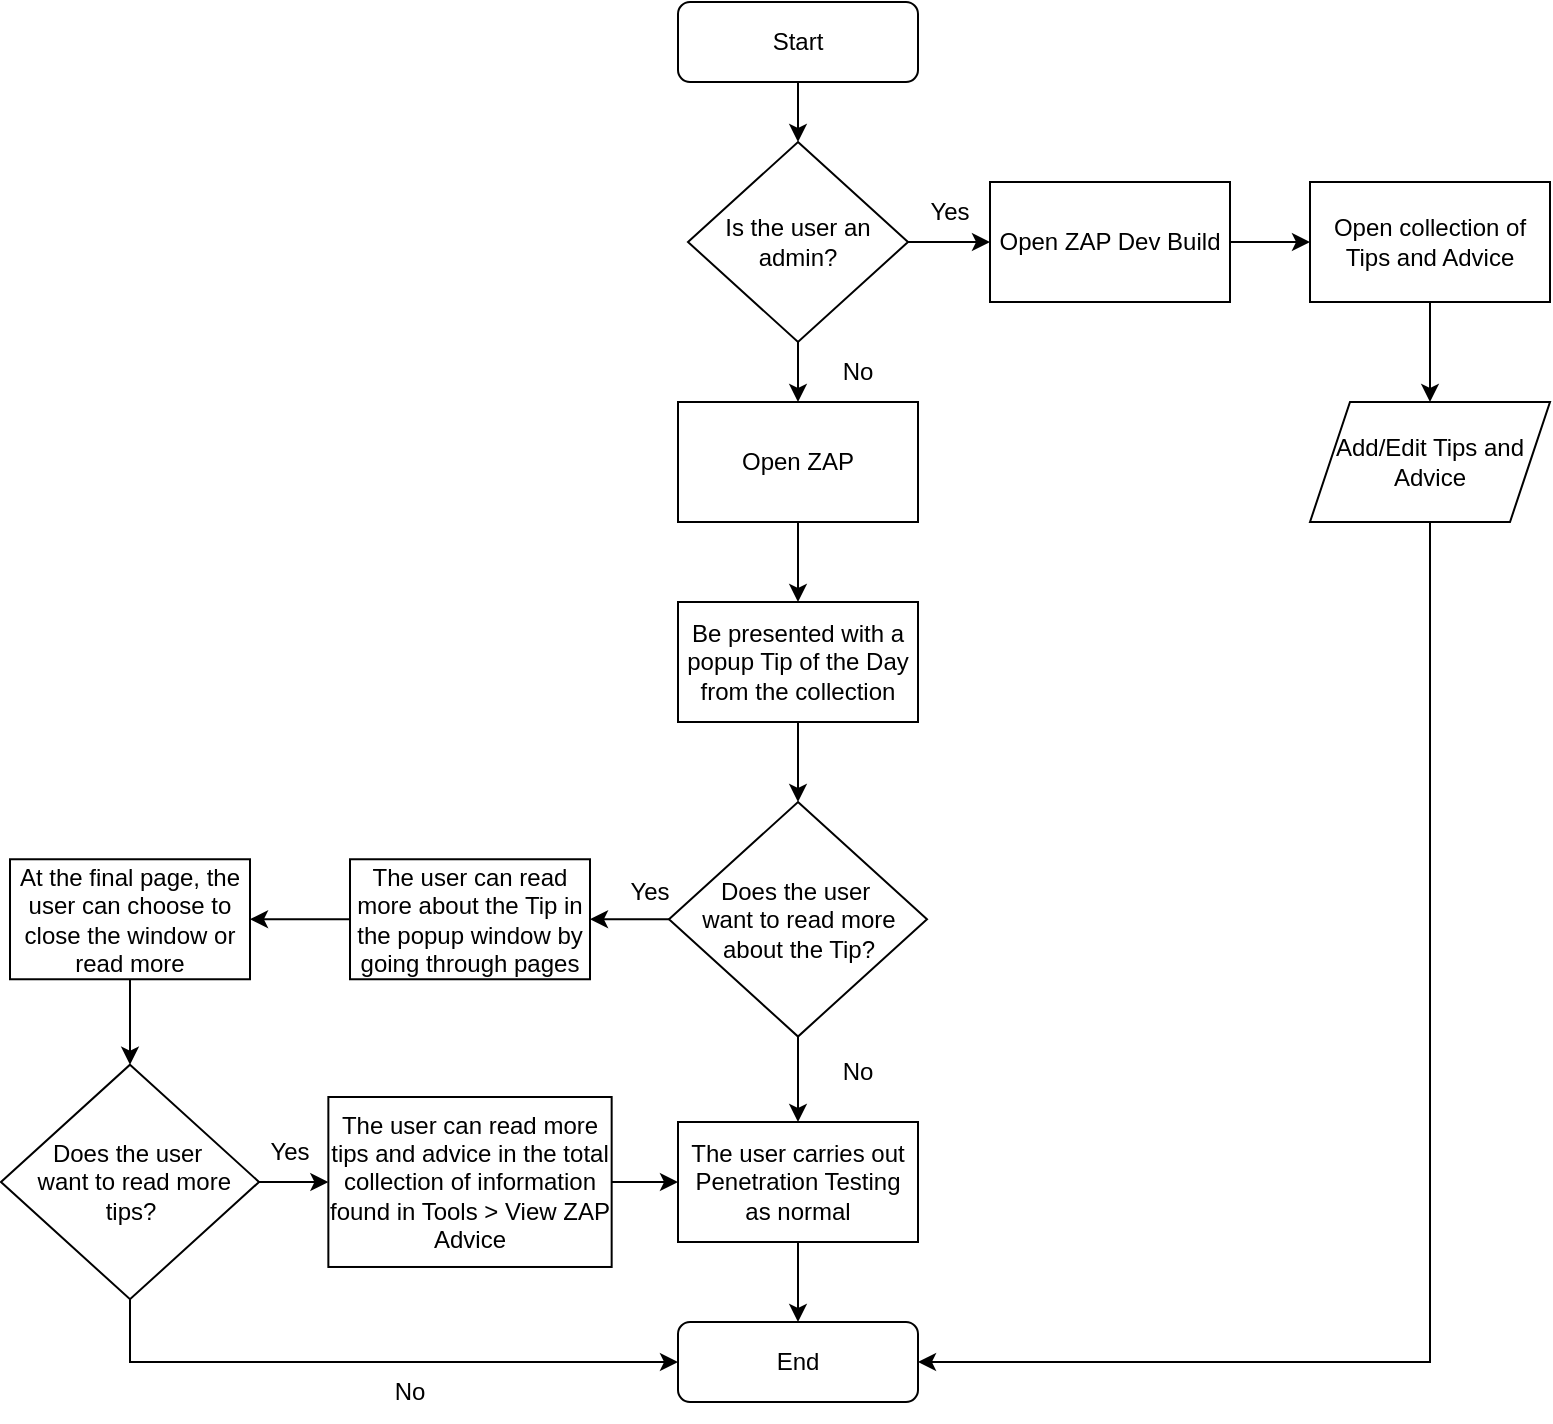 <mxfile version="26.0.16">
  <diagram id="C5RBs43oDa-KdzZeNtuy" name="Page-1">
    <mxGraphModel dx="744" dy="876" grid="1" gridSize="10" guides="1" tooltips="1" connect="1" arrows="1" fold="1" page="1" pageScale="1" pageWidth="827" pageHeight="1169" math="0" shadow="0">
      <root>
        <mxCell id="WIyWlLk6GJQsqaUBKTNV-0" />
        <mxCell id="WIyWlLk6GJQsqaUBKTNV-1" parent="WIyWlLk6GJQsqaUBKTNV-0" />
        <mxCell id="EmTTqNfjeitcgYpymJA3-23" style="edgeStyle=orthogonalEdgeStyle;rounded=0;orthogonalLoop=1;jettySize=auto;html=1;" edge="1" parent="WIyWlLk6GJQsqaUBKTNV-1" source="WIyWlLk6GJQsqaUBKTNV-3" target="EmTTqNfjeitcgYpymJA3-1">
          <mxGeometry relative="1" as="geometry" />
        </mxCell>
        <mxCell id="WIyWlLk6GJQsqaUBKTNV-3" value="Start" style="rounded=1;whiteSpace=wrap;html=1;fontSize=12;glass=0;strokeWidth=1;shadow=0;" parent="WIyWlLk6GJQsqaUBKTNV-1" vertex="1">
          <mxGeometry x="354" y="20" width="120" height="40" as="geometry" />
        </mxCell>
        <mxCell id="WIyWlLk6GJQsqaUBKTNV-11" value="End" style="rounded=1;whiteSpace=wrap;html=1;fontSize=12;glass=0;strokeWidth=1;shadow=0;" parent="WIyWlLk6GJQsqaUBKTNV-1" vertex="1">
          <mxGeometry x="354" y="680" width="120" height="40" as="geometry" />
        </mxCell>
        <mxCell id="EmTTqNfjeitcgYpymJA3-15" style="edgeStyle=orthogonalEdgeStyle;rounded=0;orthogonalLoop=1;jettySize=auto;html=1;" edge="1" parent="WIyWlLk6GJQsqaUBKTNV-1" source="EmTTqNfjeitcgYpymJA3-0" target="EmTTqNfjeitcgYpymJA3-11">
          <mxGeometry relative="1" as="geometry" />
        </mxCell>
        <mxCell id="EmTTqNfjeitcgYpymJA3-0" value="Open ZAP" style="rounded=0;whiteSpace=wrap;html=1;" vertex="1" parent="WIyWlLk6GJQsqaUBKTNV-1">
          <mxGeometry x="354" y="220" width="120" height="60" as="geometry" />
        </mxCell>
        <mxCell id="EmTTqNfjeitcgYpymJA3-3" style="edgeStyle=orthogonalEdgeStyle;rounded=0;orthogonalLoop=1;jettySize=auto;html=1;" edge="1" parent="WIyWlLk6GJQsqaUBKTNV-1" source="EmTTqNfjeitcgYpymJA3-1" target="EmTTqNfjeitcgYpymJA3-0">
          <mxGeometry relative="1" as="geometry" />
        </mxCell>
        <mxCell id="EmTTqNfjeitcgYpymJA3-5" style="edgeStyle=orthogonalEdgeStyle;rounded=0;orthogonalLoop=1;jettySize=auto;html=1;" edge="1" parent="WIyWlLk6GJQsqaUBKTNV-1" source="EmTTqNfjeitcgYpymJA3-1" target="EmTTqNfjeitcgYpymJA3-4">
          <mxGeometry relative="1" as="geometry" />
        </mxCell>
        <mxCell id="EmTTqNfjeitcgYpymJA3-1" value="Is the user an admin?" style="rhombus;whiteSpace=wrap;html=1;" vertex="1" parent="WIyWlLk6GJQsqaUBKTNV-1">
          <mxGeometry x="359" y="90" width="110" height="100" as="geometry" />
        </mxCell>
        <mxCell id="EmTTqNfjeitcgYpymJA3-35" style="edgeStyle=orthogonalEdgeStyle;rounded=0;orthogonalLoop=1;jettySize=auto;html=1;" edge="1" parent="WIyWlLk6GJQsqaUBKTNV-1" source="EmTTqNfjeitcgYpymJA3-2" target="WIyWlLk6GJQsqaUBKTNV-11">
          <mxGeometry relative="1" as="geometry">
            <mxPoint x="730" y="710" as="targetPoint" />
            <Array as="points">
              <mxPoint x="730" y="700" />
            </Array>
          </mxGeometry>
        </mxCell>
        <mxCell id="EmTTqNfjeitcgYpymJA3-2" value="Add/Edit Tips and Advice" style="shape=parallelogram;perimeter=parallelogramPerimeter;whiteSpace=wrap;html=1;fixedSize=1;" vertex="1" parent="WIyWlLk6GJQsqaUBKTNV-1">
          <mxGeometry x="670" y="220" width="120" height="60" as="geometry" />
        </mxCell>
        <mxCell id="EmTTqNfjeitcgYpymJA3-9" style="edgeStyle=orthogonalEdgeStyle;rounded=0;orthogonalLoop=1;jettySize=auto;html=1;" edge="1" parent="WIyWlLk6GJQsqaUBKTNV-1" source="EmTTqNfjeitcgYpymJA3-4" target="EmTTqNfjeitcgYpymJA3-8">
          <mxGeometry relative="1" as="geometry" />
        </mxCell>
        <mxCell id="EmTTqNfjeitcgYpymJA3-4" value="Open ZAP Dev Build" style="rounded=0;whiteSpace=wrap;html=1;" vertex="1" parent="WIyWlLk6GJQsqaUBKTNV-1">
          <mxGeometry x="510" y="110" width="120" height="60" as="geometry" />
        </mxCell>
        <mxCell id="EmTTqNfjeitcgYpymJA3-6" value="No" style="text;html=1;align=center;verticalAlign=middle;whiteSpace=wrap;rounded=0;" vertex="1" parent="WIyWlLk6GJQsqaUBKTNV-1">
          <mxGeometry x="414" y="190" width="60" height="30" as="geometry" />
        </mxCell>
        <mxCell id="EmTTqNfjeitcgYpymJA3-7" value="Yes" style="text;html=1;align=center;verticalAlign=middle;whiteSpace=wrap;rounded=0;" vertex="1" parent="WIyWlLk6GJQsqaUBKTNV-1">
          <mxGeometry x="460" y="110" width="60" height="30" as="geometry" />
        </mxCell>
        <mxCell id="EmTTqNfjeitcgYpymJA3-10" style="edgeStyle=orthogonalEdgeStyle;rounded=0;orthogonalLoop=1;jettySize=auto;html=1;" edge="1" parent="WIyWlLk6GJQsqaUBKTNV-1" source="EmTTqNfjeitcgYpymJA3-8" target="EmTTqNfjeitcgYpymJA3-2">
          <mxGeometry relative="1" as="geometry" />
        </mxCell>
        <mxCell id="EmTTqNfjeitcgYpymJA3-8" value="Open collection of Tips and Advice" style="rounded=0;whiteSpace=wrap;html=1;" vertex="1" parent="WIyWlLk6GJQsqaUBKTNV-1">
          <mxGeometry x="670" y="110" width="120" height="60" as="geometry" />
        </mxCell>
        <mxCell id="EmTTqNfjeitcgYpymJA3-16" style="edgeStyle=orthogonalEdgeStyle;rounded=0;orthogonalLoop=1;jettySize=auto;html=1;" edge="1" parent="WIyWlLk6GJQsqaUBKTNV-1" source="EmTTqNfjeitcgYpymJA3-11" target="EmTTqNfjeitcgYpymJA3-13">
          <mxGeometry relative="1" as="geometry" />
        </mxCell>
        <mxCell id="EmTTqNfjeitcgYpymJA3-11" value="Be presented with a popup Tip of the Day from the collection" style="rounded=0;whiteSpace=wrap;html=1;" vertex="1" parent="WIyWlLk6GJQsqaUBKTNV-1">
          <mxGeometry x="354" y="320" width="120" height="60" as="geometry" />
        </mxCell>
        <mxCell id="EmTTqNfjeitcgYpymJA3-18" style="edgeStyle=orthogonalEdgeStyle;rounded=0;orthogonalLoop=1;jettySize=auto;html=1;" edge="1" parent="WIyWlLk6GJQsqaUBKTNV-1" source="EmTTqNfjeitcgYpymJA3-13" target="EmTTqNfjeitcgYpymJA3-17">
          <mxGeometry relative="1" as="geometry" />
        </mxCell>
        <mxCell id="EmTTqNfjeitcgYpymJA3-26" style="edgeStyle=orthogonalEdgeStyle;rounded=0;orthogonalLoop=1;jettySize=auto;html=1;" edge="1" parent="WIyWlLk6GJQsqaUBKTNV-1" source="EmTTqNfjeitcgYpymJA3-13" target="EmTTqNfjeitcgYpymJA3-22">
          <mxGeometry relative="1" as="geometry" />
        </mxCell>
        <mxCell id="EmTTqNfjeitcgYpymJA3-13" value="Does the user&amp;nbsp;&lt;div&gt;want to read more about the Tip?&lt;/div&gt;" style="rhombus;whiteSpace=wrap;html=1;" vertex="1" parent="WIyWlLk6GJQsqaUBKTNV-1">
          <mxGeometry x="349.5" y="420" width="129" height="117.27" as="geometry" />
        </mxCell>
        <mxCell id="EmTTqNfjeitcgYpymJA3-14" style="edgeStyle=orthogonalEdgeStyle;rounded=0;orthogonalLoop=1;jettySize=auto;html=1;exitX=0.5;exitY=1;exitDx=0;exitDy=0;" edge="1" parent="WIyWlLk6GJQsqaUBKTNV-1" source="WIyWlLk6GJQsqaUBKTNV-11" target="WIyWlLk6GJQsqaUBKTNV-11">
          <mxGeometry relative="1" as="geometry" />
        </mxCell>
        <mxCell id="EmTTqNfjeitcgYpymJA3-21" style="edgeStyle=orthogonalEdgeStyle;rounded=0;orthogonalLoop=1;jettySize=auto;html=1;" edge="1" parent="WIyWlLk6GJQsqaUBKTNV-1" source="EmTTqNfjeitcgYpymJA3-17" target="WIyWlLk6GJQsqaUBKTNV-11">
          <mxGeometry relative="1" as="geometry" />
        </mxCell>
        <mxCell id="EmTTqNfjeitcgYpymJA3-17" value="The user carries out Penetration Testing as normal" style="rounded=0;whiteSpace=wrap;html=1;" vertex="1" parent="WIyWlLk6GJQsqaUBKTNV-1">
          <mxGeometry x="354" y="580" width="120" height="60" as="geometry" />
        </mxCell>
        <mxCell id="EmTTqNfjeitcgYpymJA3-20" value="No" style="text;html=1;align=center;verticalAlign=middle;whiteSpace=wrap;rounded=0;" vertex="1" parent="WIyWlLk6GJQsqaUBKTNV-1">
          <mxGeometry x="414" y="540" width="60" height="30" as="geometry" />
        </mxCell>
        <mxCell id="EmTTqNfjeitcgYpymJA3-27" style="edgeStyle=orthogonalEdgeStyle;rounded=0;orthogonalLoop=1;jettySize=auto;html=1;" edge="1" parent="WIyWlLk6GJQsqaUBKTNV-1" source="EmTTqNfjeitcgYpymJA3-22" target="EmTTqNfjeitcgYpymJA3-24">
          <mxGeometry relative="1" as="geometry" />
        </mxCell>
        <mxCell id="EmTTqNfjeitcgYpymJA3-22" value="The user can read more about the Tip in the popup window by going through pages" style="rounded=0;whiteSpace=wrap;html=1;" vertex="1" parent="WIyWlLk6GJQsqaUBKTNV-1">
          <mxGeometry x="190" y="448.63" width="120" height="60" as="geometry" />
        </mxCell>
        <mxCell id="EmTTqNfjeitcgYpymJA3-28" style="edgeStyle=orthogonalEdgeStyle;rounded=0;orthogonalLoop=1;jettySize=auto;html=1;" edge="1" parent="WIyWlLk6GJQsqaUBKTNV-1" source="EmTTqNfjeitcgYpymJA3-24" target="EmTTqNfjeitcgYpymJA3-25">
          <mxGeometry relative="1" as="geometry" />
        </mxCell>
        <mxCell id="EmTTqNfjeitcgYpymJA3-24" value="At the final page, the user can choose to close the window or read more" style="rounded=0;whiteSpace=wrap;html=1;" vertex="1" parent="WIyWlLk6GJQsqaUBKTNV-1">
          <mxGeometry x="20" y="448.63" width="120" height="60" as="geometry" />
        </mxCell>
        <mxCell id="EmTTqNfjeitcgYpymJA3-29" style="edgeStyle=orthogonalEdgeStyle;rounded=0;orthogonalLoop=1;jettySize=auto;html=1;" edge="1" parent="WIyWlLk6GJQsqaUBKTNV-1" source="EmTTqNfjeitcgYpymJA3-25" target="WIyWlLk6GJQsqaUBKTNV-11">
          <mxGeometry relative="1" as="geometry">
            <mxPoint x="320" y="680" as="targetPoint" />
            <Array as="points">
              <mxPoint x="80" y="700" />
            </Array>
          </mxGeometry>
        </mxCell>
        <mxCell id="EmTTqNfjeitcgYpymJA3-32" style="edgeStyle=orthogonalEdgeStyle;rounded=0;orthogonalLoop=1;jettySize=auto;html=1;" edge="1" parent="WIyWlLk6GJQsqaUBKTNV-1" source="EmTTqNfjeitcgYpymJA3-25" target="EmTTqNfjeitcgYpymJA3-30">
          <mxGeometry relative="1" as="geometry" />
        </mxCell>
        <mxCell id="EmTTqNfjeitcgYpymJA3-25" value="Does the user&amp;nbsp;&lt;div&gt;&lt;span style=&quot;background-color: transparent; color: light-dark(rgb(0, 0, 0), rgb(255, 255, 255));&quot;&gt;&amp;nbsp;want to read more tips?&lt;/span&gt;&lt;/div&gt;" style="rhombus;whiteSpace=wrap;html=1;" vertex="1" parent="WIyWlLk6GJQsqaUBKTNV-1">
          <mxGeometry x="15.5" y="551.36" width="129" height="117.27" as="geometry" />
        </mxCell>
        <mxCell id="EmTTqNfjeitcgYpymJA3-31" style="edgeStyle=orthogonalEdgeStyle;rounded=0;orthogonalLoop=1;jettySize=auto;html=1;" edge="1" parent="WIyWlLk6GJQsqaUBKTNV-1" source="EmTTqNfjeitcgYpymJA3-30" target="EmTTqNfjeitcgYpymJA3-17">
          <mxGeometry relative="1" as="geometry" />
        </mxCell>
        <mxCell id="EmTTqNfjeitcgYpymJA3-30" value="The user can read more tips and advice in the total collection of information found in Tools &amp;gt; View ZAP Advice" style="rounded=0;whiteSpace=wrap;html=1;" vertex="1" parent="WIyWlLk6GJQsqaUBKTNV-1">
          <mxGeometry x="179.18" y="567.5" width="141.65" height="84.99" as="geometry" />
        </mxCell>
        <mxCell id="EmTTqNfjeitcgYpymJA3-33" value="No" style="text;html=1;align=center;verticalAlign=middle;whiteSpace=wrap;rounded=0;" vertex="1" parent="WIyWlLk6GJQsqaUBKTNV-1">
          <mxGeometry x="190" y="700" width="60" height="30" as="geometry" />
        </mxCell>
        <mxCell id="EmTTqNfjeitcgYpymJA3-34" value="Yes" style="text;html=1;align=center;verticalAlign=middle;whiteSpace=wrap;rounded=0;" vertex="1" parent="WIyWlLk6GJQsqaUBKTNV-1">
          <mxGeometry x="130" y="580" width="60" height="30" as="geometry" />
        </mxCell>
        <mxCell id="EmTTqNfjeitcgYpymJA3-36" value="Yes" style="text;html=1;align=center;verticalAlign=middle;whiteSpace=wrap;rounded=0;" vertex="1" parent="WIyWlLk6GJQsqaUBKTNV-1">
          <mxGeometry x="310" y="450" width="60" height="30" as="geometry" />
        </mxCell>
      </root>
    </mxGraphModel>
  </diagram>
</mxfile>
